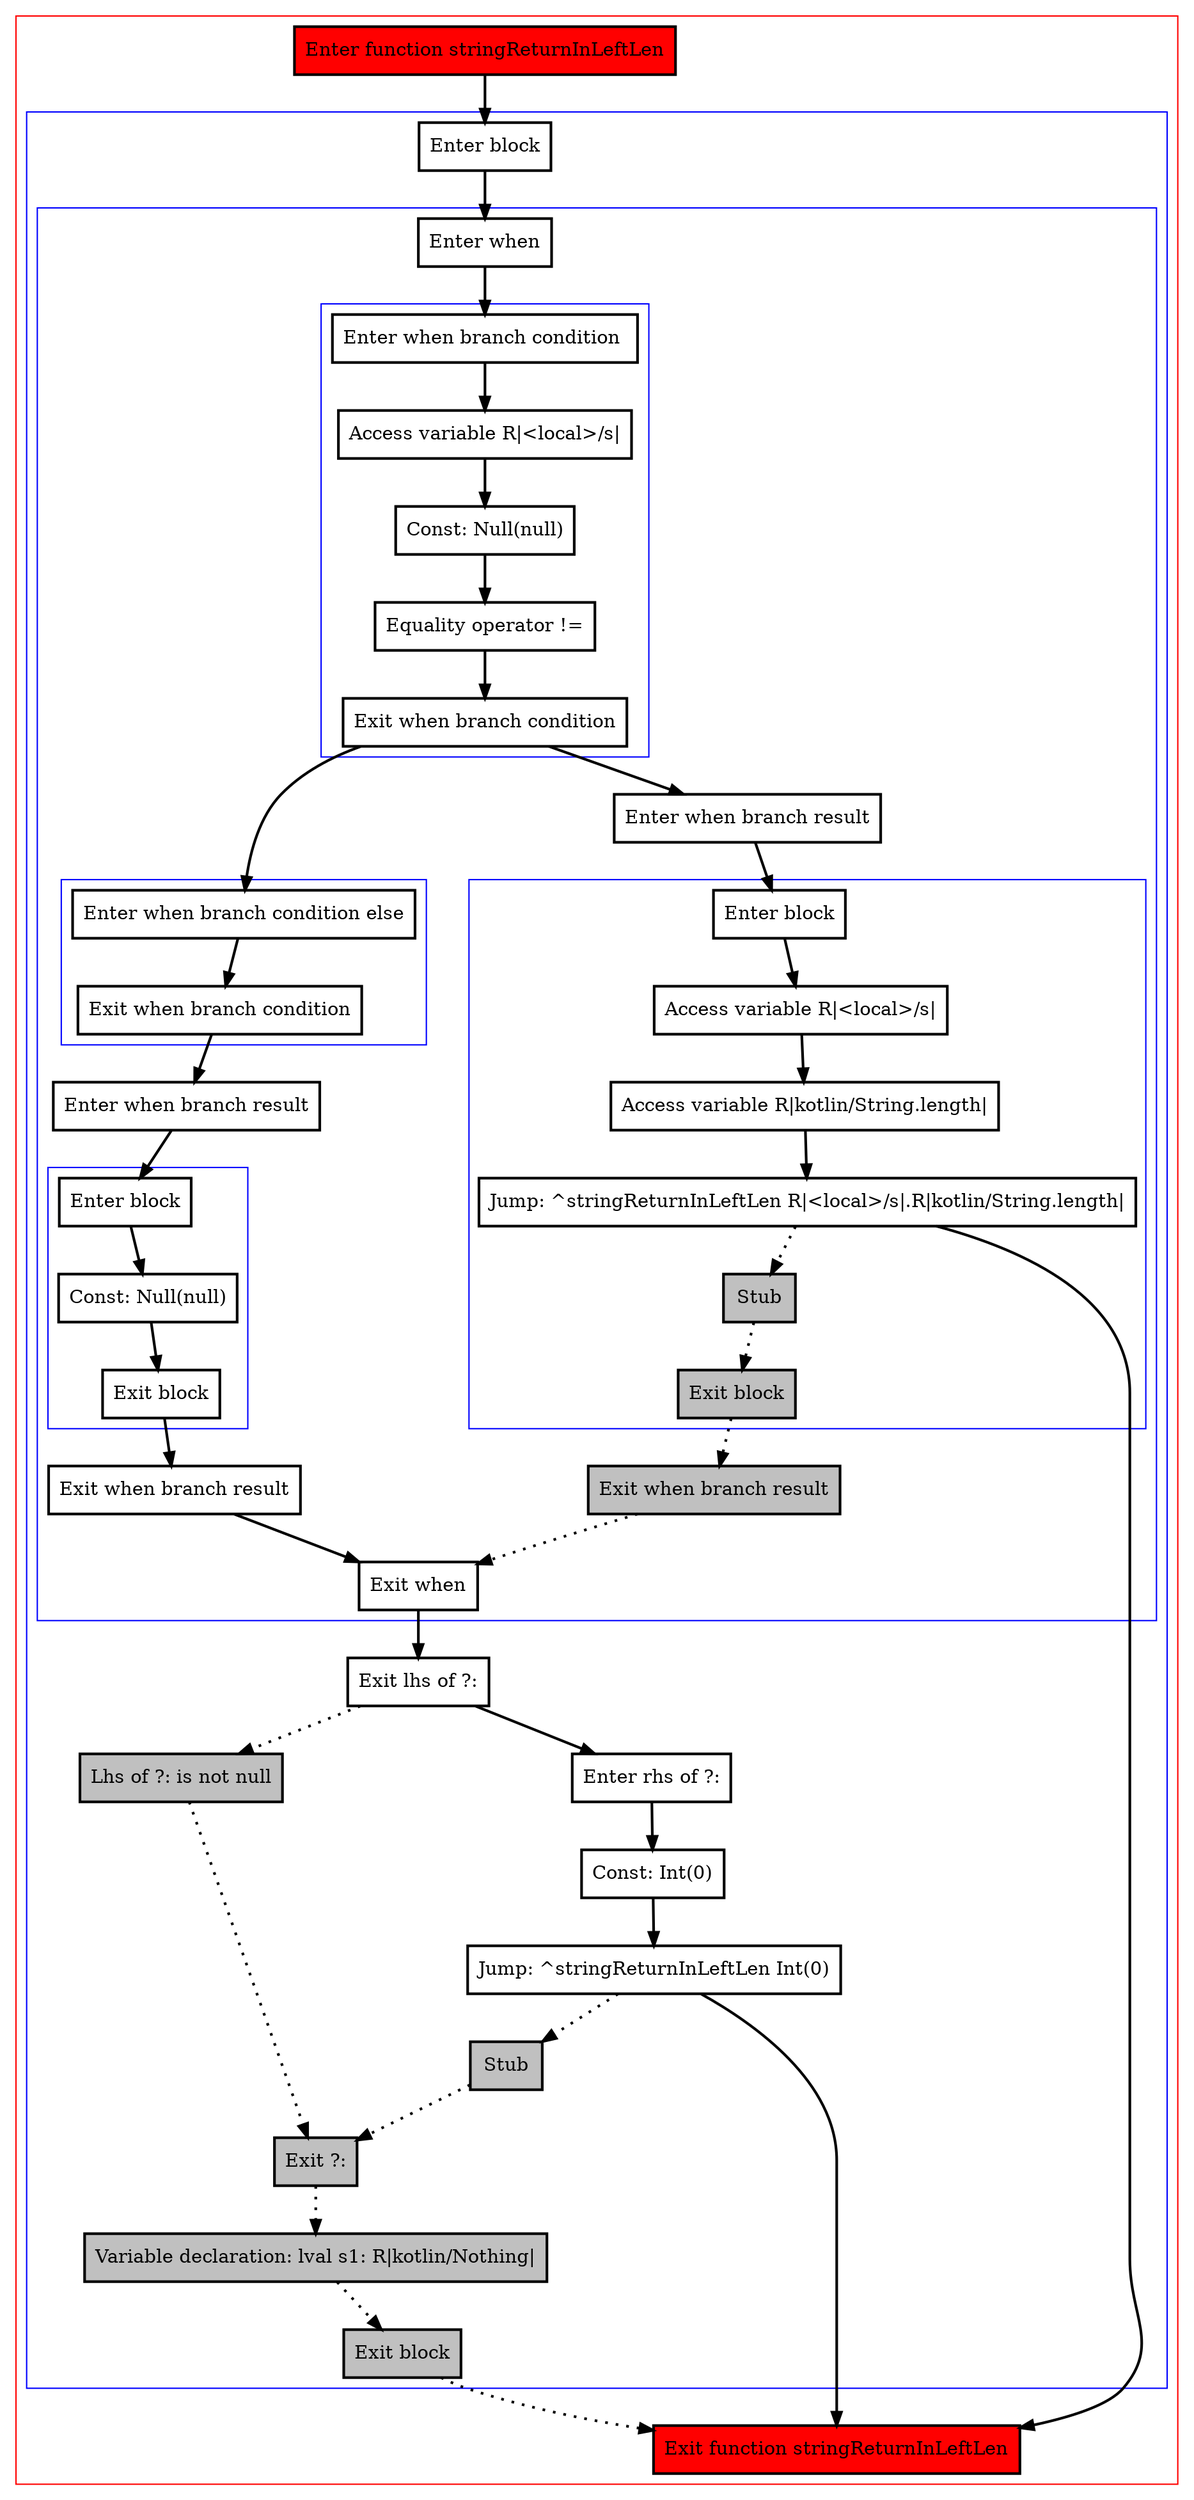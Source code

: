 digraph elvisReturnSimple_kt {
    graph [nodesep=3]
    node [shape=box penwidth=2]
    edge [penwidth=2]

    subgraph cluster_0 {
        color=red
        0 [label="Enter function stringReturnInLeftLen" style="filled" fillcolor=red];
        subgraph cluster_1 {
            color=blue
            1 [label="Enter block"];
            subgraph cluster_2 {
                color=blue
                2 [label="Enter when"];
                subgraph cluster_3 {
                    color=blue
                    3 [label="Enter when branch condition "];
                    4 [label="Access variable R|<local>/s|"];
                    5 [label="Const: Null(null)"];
                    6 [label="Equality operator !="];
                    7 [label="Exit when branch condition"];
                }
                subgraph cluster_4 {
                    color=blue
                    8 [label="Enter when branch condition else"];
                    9 [label="Exit when branch condition"];
                }
                10 [label="Enter when branch result"];
                subgraph cluster_5 {
                    color=blue
                    11 [label="Enter block"];
                    12 [label="Const: Null(null)"];
                    13 [label="Exit block"];
                }
                14 [label="Exit when branch result"];
                15 [label="Enter when branch result"];
                subgraph cluster_6 {
                    color=blue
                    16 [label="Enter block"];
                    17 [label="Access variable R|<local>/s|"];
                    18 [label="Access variable R|kotlin/String.length|"];
                    19 [label="Jump: ^stringReturnInLeftLen R|<local>/s|.R|kotlin/String.length|"];
                    20 [label="Stub" style="filled" fillcolor=gray];
                    21 [label="Exit block" style="filled" fillcolor=gray];
                }
                22 [label="Exit when branch result" style="filled" fillcolor=gray];
                23 [label="Exit when"];
            }
            24 [label="Exit lhs of ?:"];
            25 [label="Enter rhs of ?:"];
            26 [label="Const: Int(0)"];
            27 [label="Jump: ^stringReturnInLeftLen Int(0)"];
            28 [label="Stub" style="filled" fillcolor=gray];
            29 [label="Lhs of ?: is not null" style="filled" fillcolor=gray];
            30 [label="Exit ?:" style="filled" fillcolor=gray];
            31 [label="Variable declaration: lval s1: R|kotlin/Nothing|" style="filled" fillcolor=gray];
            32 [label="Exit block" style="filled" fillcolor=gray];
        }
        33 [label="Exit function stringReturnInLeftLen" style="filled" fillcolor=red];
    }
    0 -> {1};
    1 -> {2};
    2 -> {3};
    3 -> {4};
    4 -> {5};
    5 -> {6};
    6 -> {7};
    7 -> {15 8};
    8 -> {9};
    9 -> {10};
    10 -> {11};
    11 -> {12};
    12 -> {13};
    13 -> {14};
    14 -> {23};
    15 -> {16};
    16 -> {17};
    17 -> {18};
    18 -> {19};
    19 -> {33};
    19 -> {20} [style=dotted];
    20 -> {21} [style=dotted];
    21 -> {22} [style=dotted];
    22 -> {23} [style=dotted];
    23 -> {24};
    24 -> {25};
    24 -> {29} [style=dotted];
    25 -> {26};
    26 -> {27};
    27 -> {33};
    27 -> {28} [style=dotted];
    28 -> {30} [style=dotted];
    29 -> {30} [style=dotted];
    30 -> {31} [style=dotted];
    31 -> {32} [style=dotted];
    32 -> {33} [style=dotted];

}
